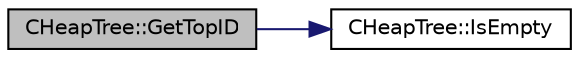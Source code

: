 digraph G
{
  edge [fontname="Helvetica",fontsize="10",labelfontname="Helvetica",labelfontsize="10"];
  node [fontname="Helvetica",fontsize="10",shape=record];
  rankdir=LR;
  Node1 [label="CHeapTree::GetTopID",height=0.2,width=0.4,color="black", fillcolor="grey75", style="filled" fontcolor="black"];
  Node1 -> Node2 [color="midnightblue",fontsize="10",style="solid",fontname="Helvetica"];
  Node2 [label="CHeapTree::IsEmpty",height=0.2,width=0.4,color="black", fillcolor="white", style="filled",URL="$classCHeapTree.html#a832c197b6babfe4b094e4dd56959d3d5"];
}
